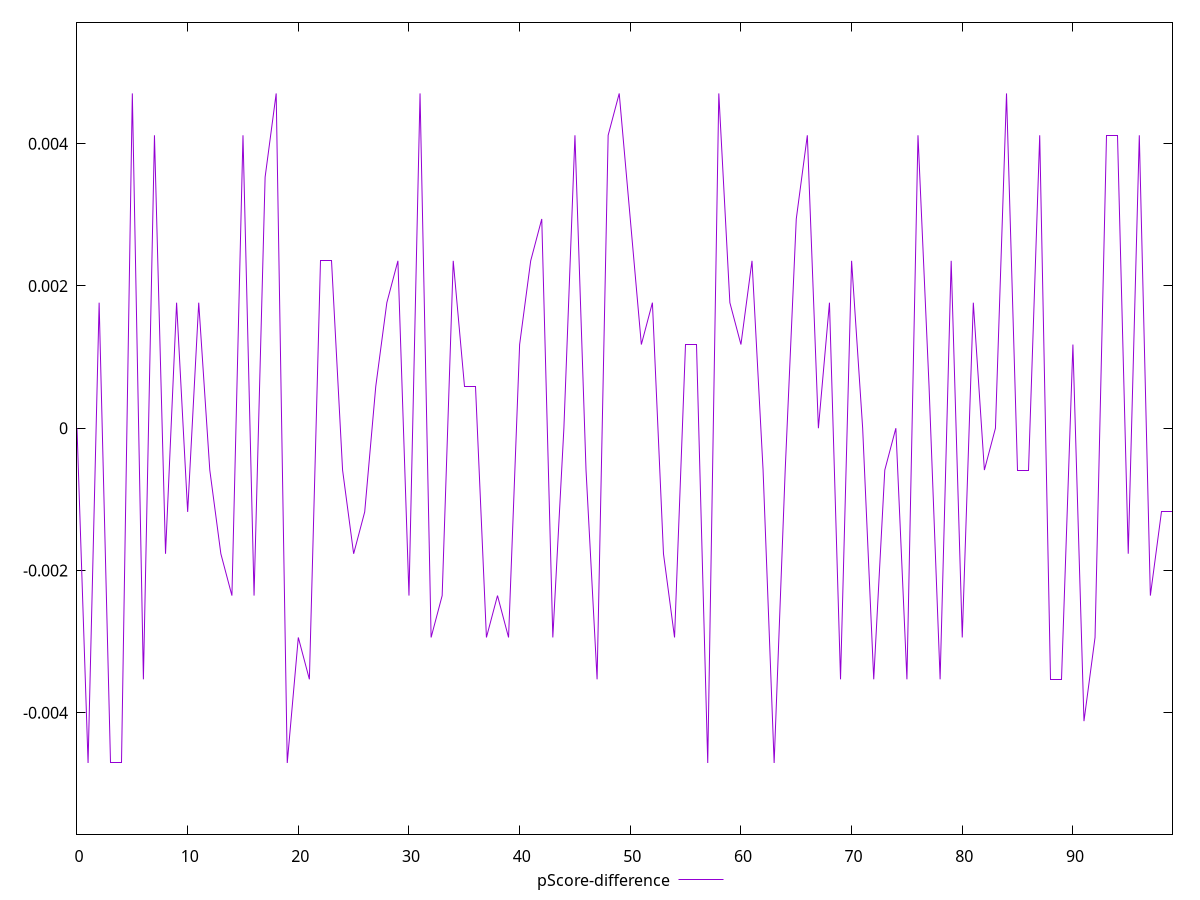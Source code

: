 reset

$pScoreDifference <<EOF
0 0
1 -0.004705882352941226
2 0.001764705882352946
3 -0.004705882352941226
4 -0.004705882352941199
5 0.004705882352941143
6 -0.003529411764705892
7 0.0041176470588235314
8 -0.001764705882352946
9 0.001764705882352946
10 -0.0011764705882353343
11 0.001764705882352946
12 -0.0005882352941176117
13 -0.0017647058823529738
14 -0.002352941176470613
15 0.004117647058823504
16 -0.002352941176470613
17 0.003529411764705892
18 0.004705882352941171
19 -0.004705882352941226
20 -0.002941176470588225
21 -0.003529411764705892
22 0.002352941176470613
23 0.0023529411764705577
24 -0.0005882352941176117
25 -0.0017647058823529738
26 -0.0011764705882353343
27 0.0005882352941176672
28 0.001764705882352946
29 0.002352941176470613
30 -0.002352941176470613
31 0.004705882352941171
32 -0.002941176470588225
33 -0.0023529411764705854
34 0.0023529411764705577
35 0.0005882352941176394
36 0.0005882352941176117
37 -0.002941176470588225
38 -0.002352941176470613
39 -0.002941176470588225
40 0.0011764705882352788
41 0.0023529411764705577
42 0.002941176470588197
43 -0.002941176470588225
44 0
45 0.0041176470588235314
46 -0.0005882352941176117
47 -0.003529411764705892
48 0.0041176470588235314
49 0.004705882352941171
50 0.0029411764705882526
51 0.0011764705882352788
52 0.001764705882352946
53 -0.0017647058823529183
54 -0.002941176470588225
55 0.0011764705882352788
56 0.0011764705882352788
57 -0.004705882352941171
58 0.004705882352941171
59 0.001764705882352946
60 0.0011764705882352788
61 0.002352941176470613
62 -0.0005882352941176672
63 -0.004705882352941226
64 -0.0005882352941176672
65 0.002941176470588225
66 0.004117647058823504
67 0
68 0.001764705882352946
69 -0.003529411764705892
70 0.0023529411764705577
71 0
72 -0.003529411764705892
73 -0.0005882352941176117
74 0
75 -0.003529411764705892
76 0.004117647058823559
77 0.0005882352941176672
78 -0.003529411764705892
79 0.0023529411764705577
80 -0.002941176470588225
81 0.001764705882352946
82 -0.0005882352941176117
83 0
84 0.004705882352941143
85 -0.0005882352941176672
86 -0.0005882352941176117
87 0.004117647058823504
88 -0.0035294117647058643
89 -0.003529411764705892
90 0.0011764705882352788
91 -0.004117647058823559
92 -0.002941176470588225
93 0.0041176470588235314
94 0.004117647058823559
95 -0.001764705882352946
96 0.0041176470588235314
97 -0.002352941176470613
98 -0.0011764705882353343
99 -0.0011764705882352788
EOF

set key outside below
set xrange [0:99]
set yrange [-0.005705882352941226:0.005705882352941171]
set trange [-0.005705882352941226:0.005705882352941171]
set terminal svg size 640, 500 enhanced background rgb 'white'
set output "report_00013_2021-02-09T12-04-24.940Z/uses-text-compression/samples/pages+cached+noadtech+nomedia/pScore-difference/values.svg"

plot $pScoreDifference title "pScore-difference" with line

reset
